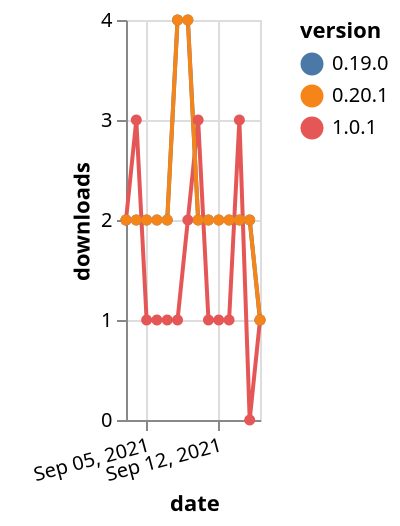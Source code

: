 {"$schema": "https://vega.github.io/schema/vega-lite/v5.json", "description": "A simple bar chart with embedded data.", "data": {"values": [{"date": "2021-09-03", "total": 387, "delta": 2, "version": "1.0.1"}, {"date": "2021-09-04", "total": 390, "delta": 3, "version": "1.0.1"}, {"date": "2021-09-05", "total": 391, "delta": 1, "version": "1.0.1"}, {"date": "2021-09-06", "total": 392, "delta": 1, "version": "1.0.1"}, {"date": "2021-09-07", "total": 393, "delta": 1, "version": "1.0.1"}, {"date": "2021-09-08", "total": 394, "delta": 1, "version": "1.0.1"}, {"date": "2021-09-09", "total": 396, "delta": 2, "version": "1.0.1"}, {"date": "2021-09-10", "total": 399, "delta": 3, "version": "1.0.1"}, {"date": "2021-09-11", "total": 400, "delta": 1, "version": "1.0.1"}, {"date": "2021-09-12", "total": 401, "delta": 1, "version": "1.0.1"}, {"date": "2021-09-13", "total": 402, "delta": 1, "version": "1.0.1"}, {"date": "2021-09-14", "total": 405, "delta": 3, "version": "1.0.1"}, {"date": "2021-09-15", "total": 405, "delta": 0, "version": "1.0.1"}, {"date": "2021-09-16", "total": 406, "delta": 1, "version": "1.0.1"}, {"date": "2021-09-03", "total": 3119, "delta": 2, "version": "0.19.0"}, {"date": "2021-09-04", "total": 3121, "delta": 2, "version": "0.19.0"}, {"date": "2021-09-05", "total": 3123, "delta": 2, "version": "0.19.0"}, {"date": "2021-09-06", "total": 3125, "delta": 2, "version": "0.19.0"}, {"date": "2021-09-07", "total": 3127, "delta": 2, "version": "0.19.0"}, {"date": "2021-09-08", "total": 3131, "delta": 4, "version": "0.19.0"}, {"date": "2021-09-09", "total": 3135, "delta": 4, "version": "0.19.0"}, {"date": "2021-09-10", "total": 3137, "delta": 2, "version": "0.19.0"}, {"date": "2021-09-11", "total": 3139, "delta": 2, "version": "0.19.0"}, {"date": "2021-09-12", "total": 3141, "delta": 2, "version": "0.19.0"}, {"date": "2021-09-13", "total": 3143, "delta": 2, "version": "0.19.0"}, {"date": "2021-09-14", "total": 3145, "delta": 2, "version": "0.19.0"}, {"date": "2021-09-15", "total": 3147, "delta": 2, "version": "0.19.0"}, {"date": "2021-09-16", "total": 3148, "delta": 1, "version": "0.19.0"}, {"date": "2021-09-03", "total": 3202, "delta": 2, "version": "0.20.1"}, {"date": "2021-09-04", "total": 3204, "delta": 2, "version": "0.20.1"}, {"date": "2021-09-05", "total": 3206, "delta": 2, "version": "0.20.1"}, {"date": "2021-09-06", "total": 3208, "delta": 2, "version": "0.20.1"}, {"date": "2021-09-07", "total": 3210, "delta": 2, "version": "0.20.1"}, {"date": "2021-09-08", "total": 3214, "delta": 4, "version": "0.20.1"}, {"date": "2021-09-09", "total": 3218, "delta": 4, "version": "0.20.1"}, {"date": "2021-09-10", "total": 3220, "delta": 2, "version": "0.20.1"}, {"date": "2021-09-11", "total": 3222, "delta": 2, "version": "0.20.1"}, {"date": "2021-09-12", "total": 3224, "delta": 2, "version": "0.20.1"}, {"date": "2021-09-13", "total": 3226, "delta": 2, "version": "0.20.1"}, {"date": "2021-09-14", "total": 3228, "delta": 2, "version": "0.20.1"}, {"date": "2021-09-15", "total": 3230, "delta": 2, "version": "0.20.1"}, {"date": "2021-09-16", "total": 3231, "delta": 1, "version": "0.20.1"}]}, "width": "container", "mark": {"type": "line", "point": {"filled": true}}, "encoding": {"x": {"field": "date", "type": "temporal", "timeUnit": "yearmonthdate", "title": "date", "axis": {"labelAngle": -15}}, "y": {"field": "delta", "type": "quantitative", "title": "downloads"}, "color": {"field": "version", "type": "nominal"}, "tooltip": {"field": "delta"}}}